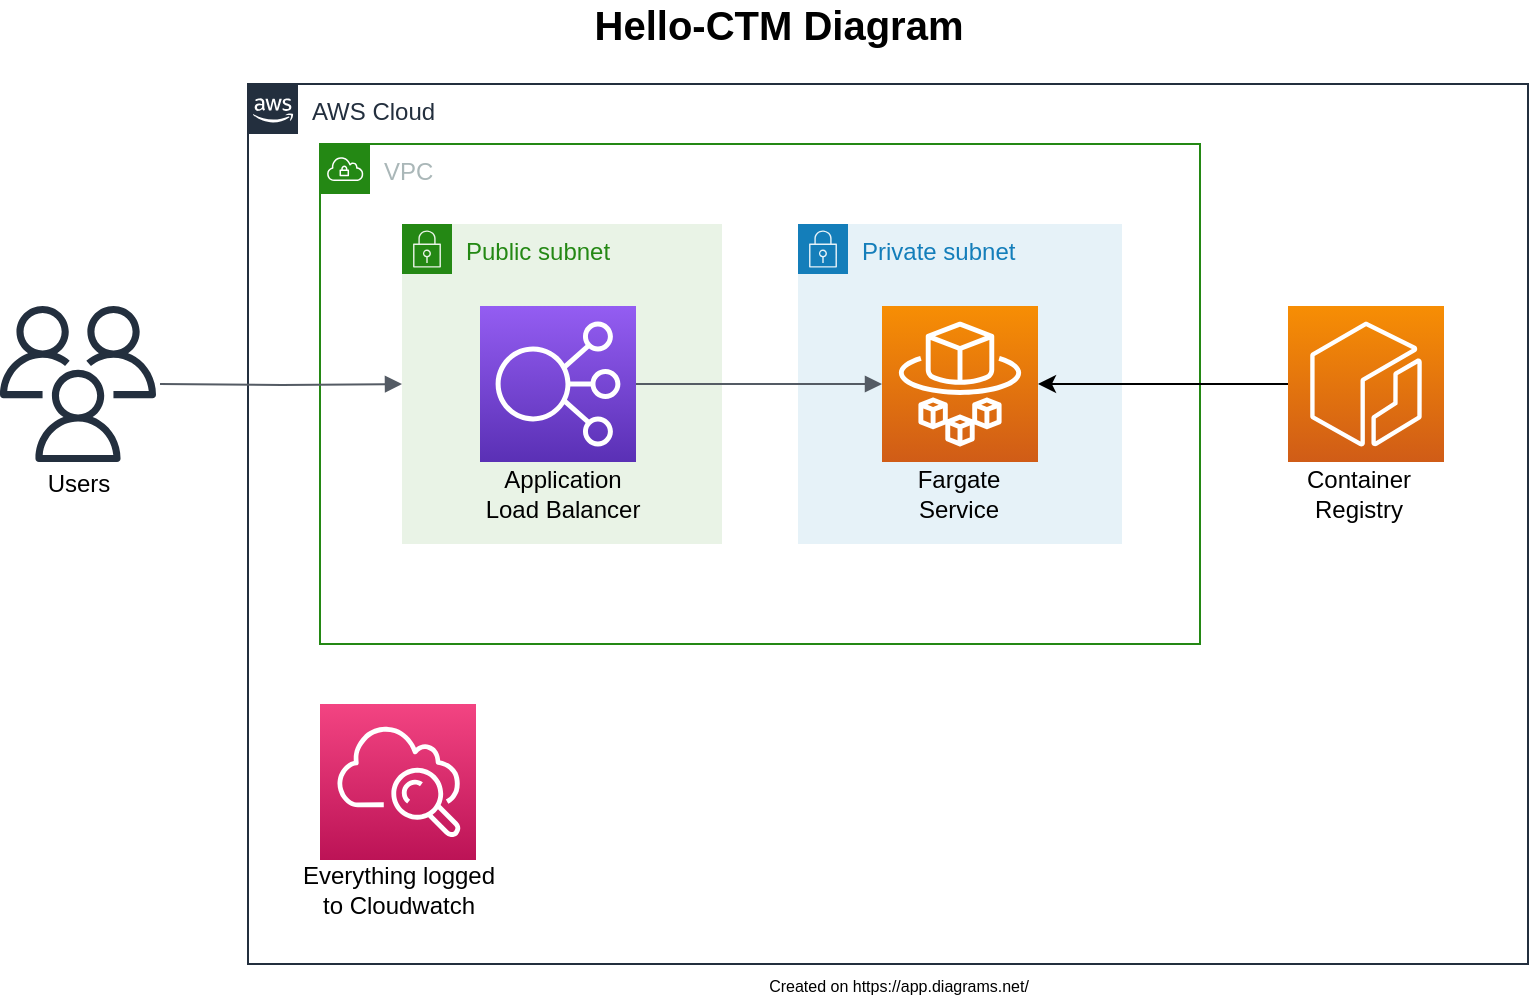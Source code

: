 <mxfile version="13.6.5" type="device"><diagram id="F_Mrdzc3JfQ2ng8ypFx9" name="Page-1"><mxGraphModel dx="2077" dy="1206" grid="1" gridSize="10" guides="1" tooltips="1" connect="1" arrows="1" fold="1" page="1" pageScale="1" pageWidth="1100" pageHeight="850" math="0" shadow="0"><root><mxCell id="0"/><mxCell id="1" parent="0"/><mxCell id="CUfiMLTPbe4IR6rCz5z_-1" value="" style="outlineConnect=0;fontColor=#232F3E;gradientColor=none;fillColor=#232F3E;strokeColor=none;dashed=0;verticalLabelPosition=bottom;verticalAlign=top;align=center;html=1;fontSize=12;fontStyle=0;aspect=fixed;pointerEvents=1;shape=mxgraph.aws4.users;" parent="1" vertex="1"><mxGeometry x="36" y="161" width="78" height="78" as="geometry"/></mxCell><mxCell id="CUfiMLTPbe4IR6rCz5z_-2" value="AWS Cloud" style="points=[[0,0],[0.25,0],[0.5,0],[0.75,0],[1,0],[1,0.25],[1,0.5],[1,0.75],[1,1],[0.75,1],[0.5,1],[0.25,1],[0,1],[0,0.75],[0,0.5],[0,0.25]];outlineConnect=0;gradientColor=none;html=1;whiteSpace=wrap;fontSize=12;fontStyle=0;shape=mxgraph.aws4.group;grIcon=mxgraph.aws4.group_aws_cloud_alt;strokeColor=#232F3E;fillColor=none;verticalAlign=top;align=left;spacingLeft=30;fontColor=#232F3E;dashed=0;" parent="1" vertex="1"><mxGeometry x="160" y="50" width="640" height="440" as="geometry"/></mxCell><mxCell id="CUfiMLTPbe4IR6rCz5z_-5" value="VPC" style="points=[[0,0],[0.25,0],[0.5,0],[0.75,0],[1,0],[1,0.25],[1,0.5],[1,0.75],[1,1],[0.75,1],[0.5,1],[0.25,1],[0,1],[0,0.75],[0,0.5],[0,0.25]];outlineConnect=0;gradientColor=none;html=1;whiteSpace=wrap;fontSize=12;fontStyle=0;shape=mxgraph.aws4.group;grIcon=mxgraph.aws4.group_vpc;strokeColor=#248814;fillColor=none;verticalAlign=top;align=left;spacingLeft=30;fontColor=#AAB7B8;dashed=0;" parent="1" vertex="1"><mxGeometry x="196" y="80" width="440" height="250" as="geometry"/></mxCell><mxCell id="CUfiMLTPbe4IR6rCz5z_-8" value="" style="outlineConnect=0;fontColor=#232F3E;gradientColor=#F78E04;gradientDirection=north;fillColor=#D05C17;strokeColor=#ffffff;dashed=0;verticalLabelPosition=bottom;verticalAlign=top;align=center;html=1;fontSize=12;fontStyle=0;aspect=fixed;shape=mxgraph.aws4.resourceIcon;resIcon=mxgraph.aws4.ecr;" parent="1" vertex="1"><mxGeometry x="680" y="161" width="78" height="78" as="geometry"/></mxCell><mxCell id="CUfiMLTPbe4IR6rCz5z_-11" value="" style="outlineConnect=0;fontColor=#232F3E;gradientColor=#F34482;gradientDirection=north;fillColor=#BC1356;strokeColor=#ffffff;dashed=0;verticalLabelPosition=bottom;verticalAlign=top;align=center;html=1;fontSize=12;fontStyle=0;aspect=fixed;shape=mxgraph.aws4.resourceIcon;resIcon=mxgraph.aws4.cloudwatch;" parent="1" vertex="1"><mxGeometry x="196" y="360" width="78" height="78" as="geometry"/></mxCell><mxCell id="CUfiMLTPbe4IR6rCz5z_-15" value="Public subnet" style="points=[[0,0],[0.25,0],[0.5,0],[0.75,0],[1,0],[1,0.25],[1,0.5],[1,0.75],[1,1],[0.75,1],[0.5,1],[0.25,1],[0,1],[0,0.75],[0,0.5],[0,0.25]];outlineConnect=0;gradientColor=none;html=1;whiteSpace=wrap;fontSize=12;fontStyle=0;shape=mxgraph.aws4.group;grIcon=mxgraph.aws4.group_security_group;grStroke=0;strokeColor=#248814;fillColor=#E9F3E6;verticalAlign=top;align=left;spacingLeft=30;fontColor=#248814;dashed=0;" parent="1" vertex="1"><mxGeometry x="237" y="120" width="160" height="160" as="geometry"/></mxCell><mxCell id="CUfiMLTPbe4IR6rCz5z_-6" value="" style="outlineConnect=0;fontColor=#232F3E;gradientColor=#945DF2;gradientDirection=north;fillColor=#5A30B5;strokeColor=#ffffff;dashed=0;verticalLabelPosition=bottom;verticalAlign=top;align=center;html=1;fontSize=12;fontStyle=0;aspect=fixed;shape=mxgraph.aws4.resourceIcon;resIcon=mxgraph.aws4.elastic_load_balancing;" parent="1" vertex="1"><mxGeometry x="276" y="161" width="78" height="78" as="geometry"/></mxCell><mxCell id="CUfiMLTPbe4IR6rCz5z_-17" value="Private subnet" style="points=[[0,0],[0.25,0],[0.5,0],[0.75,0],[1,0],[1,0.25],[1,0.5],[1,0.75],[1,1],[0.75,1],[0.5,1],[0.25,1],[0,1],[0,0.75],[0,0.5],[0,0.25]];outlineConnect=0;gradientColor=none;html=1;whiteSpace=wrap;fontSize=12;fontStyle=0;shape=mxgraph.aws4.group;grIcon=mxgraph.aws4.group_security_group;grStroke=0;strokeColor=#147EBA;fillColor=#E6F2F8;verticalAlign=top;align=left;spacingLeft=30;fontColor=#147EBA;dashed=0;" parent="1" vertex="1"><mxGeometry x="435" y="120" width="162" height="160" as="geometry"/></mxCell><mxCell id="CUfiMLTPbe4IR6rCz5z_-7" value="" style="outlineConnect=0;fontColor=#232F3E;gradientColor=#F78E04;gradientDirection=north;fillColor=#D05C17;strokeColor=#ffffff;dashed=0;verticalLabelPosition=bottom;verticalAlign=top;align=center;html=1;fontSize=12;fontStyle=0;aspect=fixed;shape=mxgraph.aws4.resourceIcon;resIcon=mxgraph.aws4.fargate;" parent="1" vertex="1"><mxGeometry x="477" y="161" width="78" height="78" as="geometry"/></mxCell><mxCell id="CUfiMLTPbe4IR6rCz5z_-22" value="" style="edgeStyle=orthogonalEdgeStyle;html=1;endArrow=block;elbow=vertical;startArrow=none;endFill=1;strokeColor=#545B64;rounded=0;" parent="1" edge="1" target="CUfiMLTPbe4IR6rCz5z_-15"><mxGeometry width="100" relative="1" as="geometry"><mxPoint x="116" y="200" as="sourcePoint"/><mxPoint x="196" y="190" as="targetPoint"/></mxGeometry></mxCell><mxCell id="CUfiMLTPbe4IR6rCz5z_-25" value="" style="edgeStyle=orthogonalEdgeStyle;html=1;endArrow=block;elbow=vertical;startArrow=none;endFill=1;strokeColor=#545B64;rounded=0;" parent="1" target="CUfiMLTPbe4IR6rCz5z_-7" edge="1" source="CUfiMLTPbe4IR6rCz5z_-6"><mxGeometry width="100" relative="1" as="geometry"><mxPoint x="476" y="190" as="sourcePoint"/><mxPoint x="576" y="190" as="targetPoint"/></mxGeometry></mxCell><mxCell id="CUfiMLTPbe4IR6rCz5z_-30" value="Users" style="text;html=1;resizable=0;autosize=1;align=center;verticalAlign=middle;points=[];fillColor=none;strokeColor=none;rounded=0;" parent="1" vertex="1"><mxGeometry x="50" y="240" width="50" height="20" as="geometry"/></mxCell><mxCell id="CUfiMLTPbe4IR6rCz5z_-32" value="Application&lt;br&gt;Load Balancer" style="text;html=1;resizable=0;autosize=1;align=center;verticalAlign=middle;points=[];fillColor=none;strokeColor=none;rounded=0;" parent="1" vertex="1"><mxGeometry x="272" y="240" width="90" height="30" as="geometry"/></mxCell><mxCell id="CUfiMLTPbe4IR6rCz5z_-33" value="Fargate&lt;br&gt;Service" style="text;html=1;resizable=0;autosize=1;align=center;verticalAlign=middle;points=[];fillColor=none;strokeColor=none;rounded=0;" parent="1" vertex="1"><mxGeometry x="485" y="240" width="60" height="30" as="geometry"/></mxCell><mxCell id="CUfiMLTPbe4IR6rCz5z_-38" value="Container&lt;br&gt;Registry" style="text;html=1;resizable=0;autosize=1;align=center;verticalAlign=middle;points=[];fillColor=none;strokeColor=none;rounded=0;" parent="1" vertex="1"><mxGeometry x="680" y="240" width="70" height="30" as="geometry"/></mxCell><mxCell id="CUfiMLTPbe4IR6rCz5z_-47" value="Everything logged&lt;br&gt;to Cloudwatch" style="text;html=1;resizable=0;autosize=1;align=center;verticalAlign=middle;points=[];fillColor=none;strokeColor=none;rounded=0;" parent="1" vertex="1"><mxGeometry x="180" y="438" width="110" height="30" as="geometry"/></mxCell><mxCell id="CUfiMLTPbe4IR6rCz5z_-64" value="&lt;font style=&quot;font-size: 20px&quot;&gt;&lt;b&gt;Hello-CTM Diagram&lt;/b&gt;&lt;/font&gt;" style="text;html=1;resizable=0;autosize=1;align=center;verticalAlign=middle;points=[];fillColor=none;strokeColor=none;rounded=0;" parent="1" vertex="1"><mxGeometry x="325" y="10" width="200" height="20" as="geometry"/></mxCell><mxCell id="CUfiMLTPbe4IR6rCz5z_-65" value="&lt;font style=&quot;font-size: 8px&quot;&gt;Created on&amp;nbsp;https://app.diagrams.net/&lt;/font&gt;" style="text;html=1;resizable=0;autosize=1;align=center;verticalAlign=middle;points=[];fillColor=none;strokeColor=none;rounded=0;" parent="1" vertex="1"><mxGeometry x="410" y="490" width="150" height="20" as="geometry"/></mxCell><mxCell id="eQNy7xztPf-ib-Bc6Lu3-5" style="edgeStyle=orthogonalEdgeStyle;rounded=0;orthogonalLoop=1;jettySize=auto;html=1;" edge="1" parent="1" source="CUfiMLTPbe4IR6rCz5z_-8" target="CUfiMLTPbe4IR6rCz5z_-7"><mxGeometry relative="1" as="geometry"/></mxCell></root></mxGraphModel></diagram></mxfile>